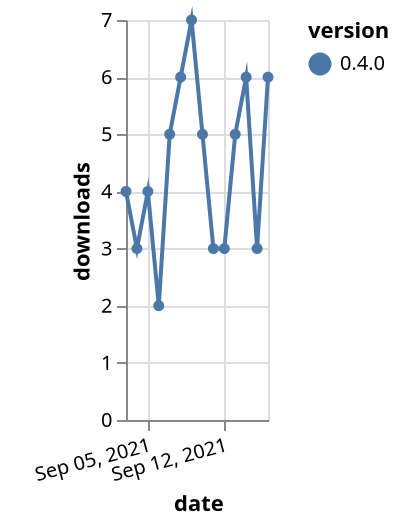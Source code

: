 {"$schema": "https://vega.github.io/schema/vega-lite/v5.json", "description": "A simple bar chart with embedded data.", "data": {"values": [{"date": "2021-09-03", "total": 2421, "delta": 4, "version": "0.4.0"}, {"date": "2021-09-04", "total": 2424, "delta": 3, "version": "0.4.0"}, {"date": "2021-09-05", "total": 2428, "delta": 4, "version": "0.4.0"}, {"date": "2021-09-06", "total": 2430, "delta": 2, "version": "0.4.0"}, {"date": "2021-09-07", "total": 2435, "delta": 5, "version": "0.4.0"}, {"date": "2021-09-08", "total": 2441, "delta": 6, "version": "0.4.0"}, {"date": "2021-09-09", "total": 2448, "delta": 7, "version": "0.4.0"}, {"date": "2021-09-10", "total": 2453, "delta": 5, "version": "0.4.0"}, {"date": "2021-09-11", "total": 2456, "delta": 3, "version": "0.4.0"}, {"date": "2021-09-12", "total": 2459, "delta": 3, "version": "0.4.0"}, {"date": "2021-09-13", "total": 2464, "delta": 5, "version": "0.4.0"}, {"date": "2021-09-14", "total": 2470, "delta": 6, "version": "0.4.0"}, {"date": "2021-09-15", "total": 2473, "delta": 3, "version": "0.4.0"}, {"date": "2021-09-16", "total": 2479, "delta": 6, "version": "0.4.0"}]}, "width": "container", "mark": {"type": "line", "point": {"filled": true}}, "encoding": {"x": {"field": "date", "type": "temporal", "timeUnit": "yearmonthdate", "title": "date", "axis": {"labelAngle": -15}}, "y": {"field": "delta", "type": "quantitative", "title": "downloads"}, "color": {"field": "version", "type": "nominal"}, "tooltip": {"field": "delta"}}}
